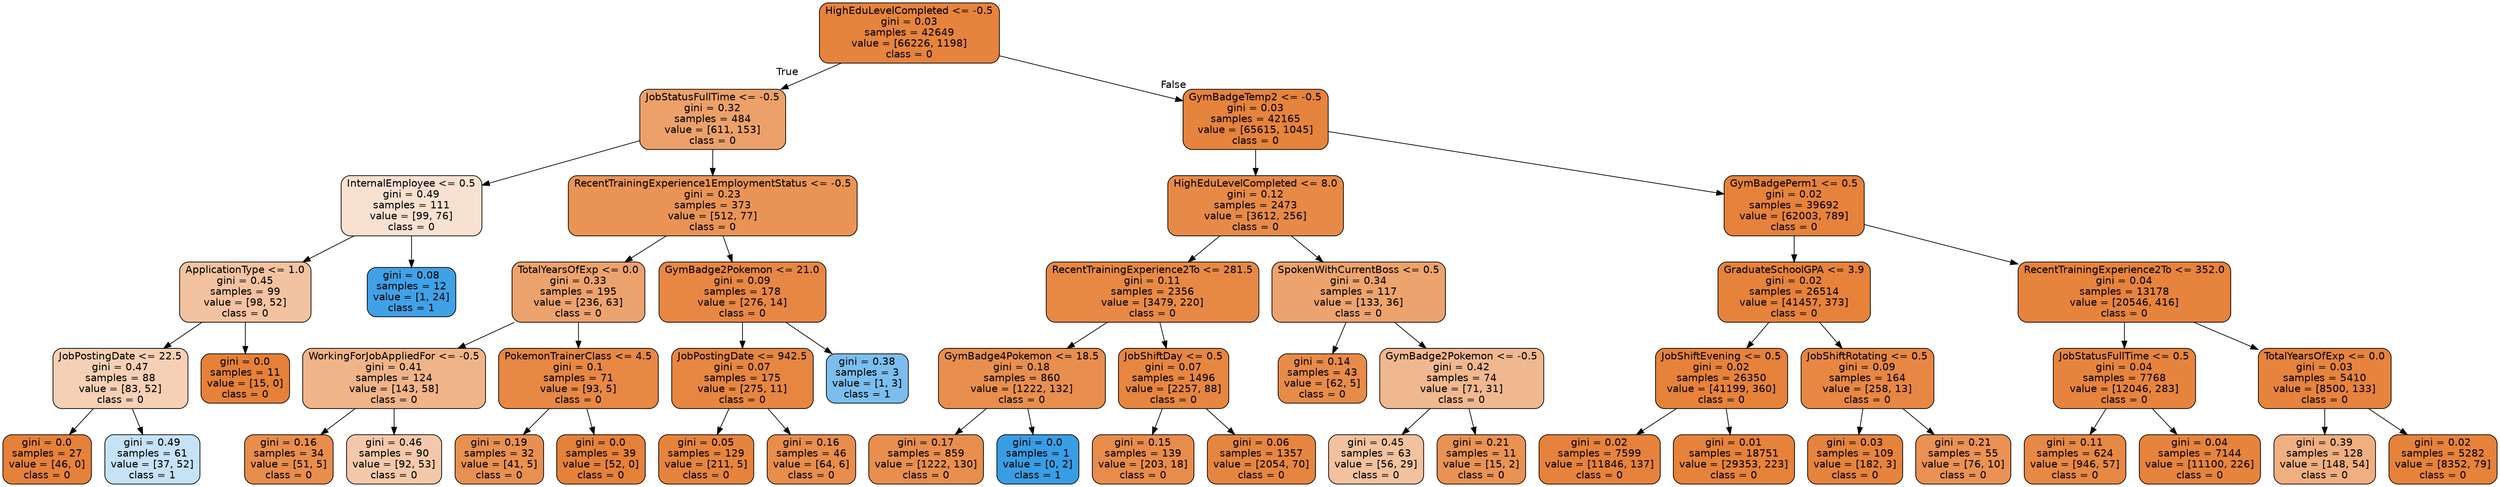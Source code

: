 digraph Tree {
node [shape=box, style="filled, rounded", color="black", fontname=helvetica] ;
edge [fontname=helvetica] ;
0 [label="HighEduLevelCompleted <= -0.5\ngini = 0.03\nsamples = 42649\nvalue = [66226, 1198]\nclass = 0", fillcolor="#e58139fa"] ;
1 [label="JobStatusFullTime <= -0.5\ngini = 0.32\nsamples = 484\nvalue = [611, 153]\nclass = 0", fillcolor="#e58139bf"] ;
0 -> 1 [labeldistance=2.5, labelangle=45, headlabel="True"] ;
2 [label="InternalEmployee <= 0.5\ngini = 0.49\nsamples = 111\nvalue = [99, 76]\nclass = 0", fillcolor="#e581393b"] ;
1 -> 2 ;
3 [label="ApplicationType <= 1.0\ngini = 0.45\nsamples = 99\nvalue = [98, 52]\nclass = 0", fillcolor="#e5813978"] ;
2 -> 3 ;
4 [label="JobPostingDate <= 22.5\ngini = 0.47\nsamples = 88\nvalue = [83, 52]\nclass = 0", fillcolor="#e581395f"] ;
3 -> 4 ;
5 [label="gini = 0.0\nsamples = 27\nvalue = [46, 0]\nclass = 0", fillcolor="#e58139ff"] ;
4 -> 5 ;
6 [label="gini = 0.49\nsamples = 61\nvalue = [37, 52]\nclass = 1", fillcolor="#399de54a"] ;
4 -> 6 ;
7 [label="gini = 0.0\nsamples = 11\nvalue = [15, 0]\nclass = 0", fillcolor="#e58139ff"] ;
3 -> 7 ;
8 [label="gini = 0.08\nsamples = 12\nvalue = [1, 24]\nclass = 1", fillcolor="#399de5f4"] ;
2 -> 8 ;
9 [label="RecentTrainingExperience1EmploymentStatus <= -0.5\ngini = 0.23\nsamples = 373\nvalue = [512, 77]\nclass = 0", fillcolor="#e58139d9"] ;
1 -> 9 ;
10 [label="TotalYearsOfExp <= 0.0\ngini = 0.33\nsamples = 195\nvalue = [236, 63]\nclass = 0", fillcolor="#e58139bb"] ;
9 -> 10 ;
11 [label="WorkingForJobAppliedFor <= -0.5\ngini = 0.41\nsamples = 124\nvalue = [143, 58]\nclass = 0", fillcolor="#e5813998"] ;
10 -> 11 ;
12 [label="gini = 0.16\nsamples = 34\nvalue = [51, 5]\nclass = 0", fillcolor="#e58139e6"] ;
11 -> 12 ;
13 [label="gini = 0.46\nsamples = 90\nvalue = [92, 53]\nclass = 0", fillcolor="#e581396c"] ;
11 -> 13 ;
14 [label="PokemonTrainerClass <= 4.5\ngini = 0.1\nsamples = 71\nvalue = [93, 5]\nclass = 0", fillcolor="#e58139f1"] ;
10 -> 14 ;
15 [label="gini = 0.19\nsamples = 32\nvalue = [41, 5]\nclass = 0", fillcolor="#e58139e0"] ;
14 -> 15 ;
16 [label="gini = 0.0\nsamples = 39\nvalue = [52, 0]\nclass = 0", fillcolor="#e58139ff"] ;
14 -> 16 ;
17 [label="GymBadge2Pokemon <= 21.0\ngini = 0.09\nsamples = 178\nvalue = [276, 14]\nclass = 0", fillcolor="#e58139f2"] ;
9 -> 17 ;
18 [label="JobPostingDate <= 942.5\ngini = 0.07\nsamples = 175\nvalue = [275, 11]\nclass = 0", fillcolor="#e58139f5"] ;
17 -> 18 ;
19 [label="gini = 0.05\nsamples = 129\nvalue = [211, 5]\nclass = 0", fillcolor="#e58139f9"] ;
18 -> 19 ;
20 [label="gini = 0.16\nsamples = 46\nvalue = [64, 6]\nclass = 0", fillcolor="#e58139e7"] ;
18 -> 20 ;
21 [label="gini = 0.38\nsamples = 3\nvalue = [1, 3]\nclass = 1", fillcolor="#399de5aa"] ;
17 -> 21 ;
22 [label="GymBadgeTemp2 <= -0.5\ngini = 0.03\nsamples = 42165\nvalue = [65615, 1045]\nclass = 0", fillcolor="#e58139fb"] ;
0 -> 22 [labeldistance=2.5, labelangle=-45, headlabel="False"] ;
23 [label="HighEduLevelCompleted <= 8.0\ngini = 0.12\nsamples = 2473\nvalue = [3612, 256]\nclass = 0", fillcolor="#e58139ed"] ;
22 -> 23 ;
24 [label="RecentTrainingExperience2To <= 281.5\ngini = 0.11\nsamples = 2356\nvalue = [3479, 220]\nclass = 0", fillcolor="#e58139ef"] ;
23 -> 24 ;
25 [label="GymBadge4Pokemon <= 18.5\ngini = 0.18\nsamples = 860\nvalue = [1222, 132]\nclass = 0", fillcolor="#e58139e3"] ;
24 -> 25 ;
26 [label="gini = 0.17\nsamples = 859\nvalue = [1222, 130]\nclass = 0", fillcolor="#e58139e4"] ;
25 -> 26 ;
27 [label="gini = 0.0\nsamples = 1\nvalue = [0, 2]\nclass = 1", fillcolor="#399de5ff"] ;
25 -> 27 ;
28 [label="JobShiftDay <= 0.5\ngini = 0.07\nsamples = 1496\nvalue = [2257, 88]\nclass = 0", fillcolor="#e58139f5"] ;
24 -> 28 ;
29 [label="gini = 0.15\nsamples = 139\nvalue = [203, 18]\nclass = 0", fillcolor="#e58139e8"] ;
28 -> 29 ;
30 [label="gini = 0.06\nsamples = 1357\nvalue = [2054, 70]\nclass = 0", fillcolor="#e58139f6"] ;
28 -> 30 ;
31 [label="SpokenWithCurrentBoss <= 0.5\ngini = 0.34\nsamples = 117\nvalue = [133, 36]\nclass = 0", fillcolor="#e58139ba"] ;
23 -> 31 ;
32 [label="gini = 0.14\nsamples = 43\nvalue = [62, 5]\nclass = 0", fillcolor="#e58139ea"] ;
31 -> 32 ;
33 [label="GymBadge2Pokemon <= -0.5\ngini = 0.42\nsamples = 74\nvalue = [71, 31]\nclass = 0", fillcolor="#e5813990"] ;
31 -> 33 ;
34 [label="gini = 0.45\nsamples = 63\nvalue = [56, 29]\nclass = 0", fillcolor="#e581397b"] ;
33 -> 34 ;
35 [label="gini = 0.21\nsamples = 11\nvalue = [15, 2]\nclass = 0", fillcolor="#e58139dd"] ;
33 -> 35 ;
36 [label="GymBadgePerm1 <= 0.5\ngini = 0.02\nsamples = 39692\nvalue = [62003, 789]\nclass = 0", fillcolor="#e58139fc"] ;
22 -> 36 ;
37 [label="GraduateSchoolGPA <= 3.9\ngini = 0.02\nsamples = 26514\nvalue = [41457, 373]\nclass = 0", fillcolor="#e58139fd"] ;
36 -> 37 ;
38 [label="JobShiftEvening <= 0.5\ngini = 0.02\nsamples = 26350\nvalue = [41199, 360]\nclass = 0", fillcolor="#e58139fd"] ;
37 -> 38 ;
39 [label="gini = 0.02\nsamples = 7599\nvalue = [11846, 137]\nclass = 0", fillcolor="#e58139fc"] ;
38 -> 39 ;
40 [label="gini = 0.01\nsamples = 18751\nvalue = [29353, 223]\nclass = 0", fillcolor="#e58139fd"] ;
38 -> 40 ;
41 [label="JobShiftRotating <= 0.5\ngini = 0.09\nsamples = 164\nvalue = [258, 13]\nclass = 0", fillcolor="#e58139f2"] ;
37 -> 41 ;
42 [label="gini = 0.03\nsamples = 109\nvalue = [182, 3]\nclass = 0", fillcolor="#e58139fb"] ;
41 -> 42 ;
43 [label="gini = 0.21\nsamples = 55\nvalue = [76, 10]\nclass = 0", fillcolor="#e58139dd"] ;
41 -> 43 ;
44 [label="RecentTrainingExperience2To <= 352.0\ngini = 0.04\nsamples = 13178\nvalue = [20546, 416]\nclass = 0", fillcolor="#e58139fa"] ;
36 -> 44 ;
45 [label="JobStatusFullTime <= 0.5\ngini = 0.04\nsamples = 7768\nvalue = [12046, 283]\nclass = 0", fillcolor="#e58139f9"] ;
44 -> 45 ;
46 [label="gini = 0.11\nsamples = 624\nvalue = [946, 57]\nclass = 0", fillcolor="#e58139f0"] ;
45 -> 46 ;
47 [label="gini = 0.04\nsamples = 7144\nvalue = [11100, 226]\nclass = 0", fillcolor="#e58139fa"] ;
45 -> 47 ;
48 [label="TotalYearsOfExp <= 0.0\ngini = 0.03\nsamples = 5410\nvalue = [8500, 133]\nclass = 0", fillcolor="#e58139fb"] ;
44 -> 48 ;
49 [label="gini = 0.39\nsamples = 128\nvalue = [148, 54]\nclass = 0", fillcolor="#e58139a2"] ;
48 -> 49 ;
50 [label="gini = 0.02\nsamples = 5282\nvalue = [8352, 79]\nclass = 0", fillcolor="#e58139fd"] ;
48 -> 50 ;
}